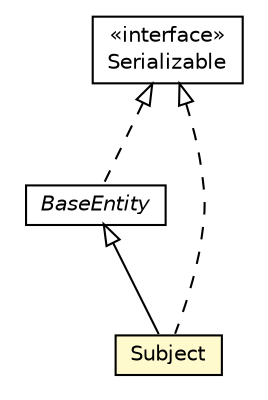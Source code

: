#!/usr/local/bin/dot
#
# Class diagram 
# Generated by UMLGraph version R5_6-24-gf6e263 (http://www.umlgraph.org/)
#

digraph G {
	edge [fontname="Helvetica",fontsize=10,labelfontname="Helvetica",labelfontsize=10];
	node [fontname="Helvetica",fontsize=10,shape=plaintext];
	nodesep=0.25;
	ranksep=0.5;
	// com.elte.osz.logic.dbhandler.BaseEntity
	c836 [label=<<table title="com.elte.osz.logic.dbhandler.BaseEntity" border="0" cellborder="1" cellspacing="0" cellpadding="2" port="p" href="../dbhandler/BaseEntity.html">
		<tr><td><table border="0" cellspacing="0" cellpadding="1">
<tr><td align="center" balign="center"><font face="Helvetica-Oblique"> BaseEntity </font></td></tr>
		</table></td></tr>
		</table>>, URL="../dbhandler/BaseEntity.html", fontname="Helvetica", fontcolor="black", fontsize=10.0];
	// com.elte.osz.logic.entities.Subject
	c843 [label=<<table title="com.elte.osz.logic.entities.Subject" border="0" cellborder="1" cellspacing="0" cellpadding="2" port="p" bgcolor="lemonChiffon" href="./Subject.html">
		<tr><td><table border="0" cellspacing="0" cellpadding="1">
<tr><td align="center" balign="center"> Subject </td></tr>
		</table></td></tr>
		</table>>, URL="./Subject.html", fontname="Helvetica", fontcolor="black", fontsize=10.0];
	//com.elte.osz.logic.dbhandler.BaseEntity implements java.io.Serializable
	c857:p -> c836:p [dir=back,arrowtail=empty,style=dashed];
	//com.elte.osz.logic.entities.Subject extends com.elte.osz.logic.dbhandler.BaseEntity
	c836:p -> c843:p [dir=back,arrowtail=empty];
	//com.elte.osz.logic.entities.Subject implements java.io.Serializable
	c857:p -> c843:p [dir=back,arrowtail=empty,style=dashed];
	// java.io.Serializable
	c857 [label=<<table title="java.io.Serializable" border="0" cellborder="1" cellspacing="0" cellpadding="2" port="p" href="http://java.sun.com/j2se/1.4.2/docs/api/java/io/Serializable.html">
		<tr><td><table border="0" cellspacing="0" cellpadding="1">
<tr><td align="center" balign="center"> &#171;interface&#187; </td></tr>
<tr><td align="center" balign="center"> Serializable </td></tr>
		</table></td></tr>
		</table>>, URL="http://java.sun.com/j2se/1.4.2/docs/api/java/io/Serializable.html", fontname="Helvetica", fontcolor="black", fontsize=10.0];
}

